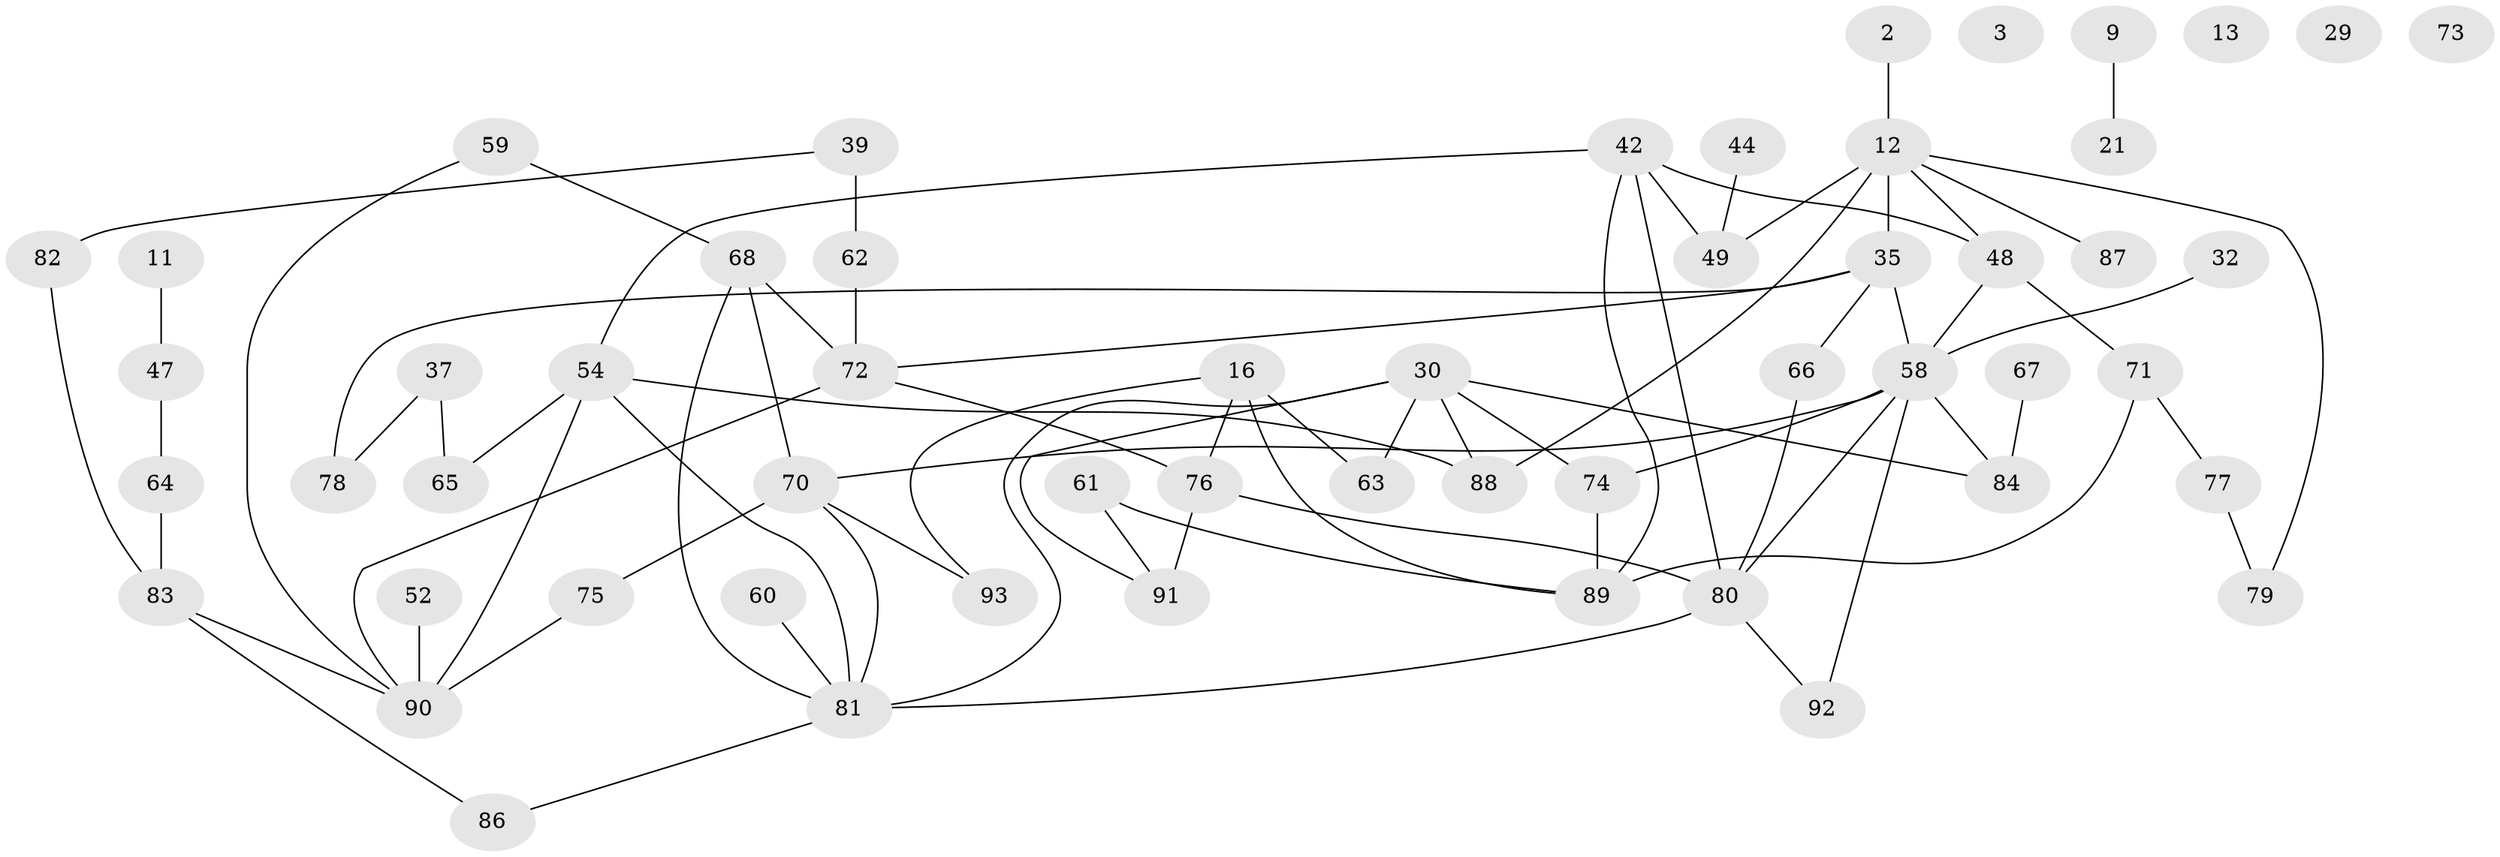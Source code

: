// original degree distribution, {3: 0.23655913978494625, 1: 0.16129032258064516, 0: 0.043010752688172046, 5: 0.06451612903225806, 4: 0.15053763440860216, 2: 0.27956989247311825, 8: 0.010752688172043012, 6: 0.043010752688172046, 7: 0.010752688172043012}
// Generated by graph-tools (version 1.1) at 2025/43/03/04/25 21:43:27]
// undirected, 55 vertices, 77 edges
graph export_dot {
graph [start="1"]
  node [color=gray90,style=filled];
  2;
  3;
  9;
  11;
  12;
  13;
  16;
  21;
  29;
  30 [super="+17"];
  32;
  35 [super="+31"];
  37;
  39;
  42;
  44;
  47;
  48 [super="+19"];
  49 [super="+33"];
  52;
  54 [super="+41+45"];
  58 [super="+57"];
  59;
  60;
  61;
  62 [super="+7"];
  63;
  64;
  65;
  66;
  67;
  68 [super="+26"];
  70 [super="+34"];
  71;
  72 [super="+55"];
  73;
  74;
  75 [super="+14"];
  76 [super="+56"];
  77;
  78;
  79;
  80 [super="+4+36+43+69"];
  81 [super="+10+40"];
  82 [super="+46"];
  83;
  84 [super="+50"];
  86;
  87;
  88;
  89 [super="+6+8+27"];
  90 [super="+28+85"];
  91 [super="+18+53"];
  92;
  93;
  2 -- 12;
  9 -- 21;
  11 -- 47;
  12 -- 48;
  12 -- 49 [weight=2];
  12 -- 79;
  12 -- 87;
  12 -- 88;
  12 -- 35;
  16 -- 63;
  16 -- 76;
  16 -- 93;
  16 -- 89;
  30 -- 63 [weight=2];
  30 -- 74;
  30 -- 88;
  30 -- 84 [weight=2];
  30 -- 91;
  30 -- 81;
  32 -- 58;
  35 -- 58 [weight=3];
  35 -- 66;
  35 -- 78;
  35 -- 72;
  37 -- 65;
  37 -- 78;
  39 -- 62 [weight=2];
  39 -- 82;
  42 -- 49;
  42 -- 54;
  42 -- 89;
  42 -- 48 [weight=2];
  42 -- 80;
  44 -- 49;
  47 -- 64;
  48 -- 58 [weight=2];
  48 -- 71;
  52 -- 90;
  54 -- 81 [weight=2];
  54 -- 90 [weight=2];
  54 -- 88;
  54 -- 65;
  58 -- 70 [weight=2];
  58 -- 74;
  58 -- 84;
  58 -- 92;
  58 -- 80;
  59 -- 68;
  59 -- 90;
  60 -- 81;
  61 -- 89;
  61 -- 91;
  62 -- 72;
  64 -- 83;
  66 -- 80;
  67 -- 84;
  68 -- 72 [weight=2];
  68 -- 70;
  68 -- 81;
  70 -- 81;
  70 -- 75;
  70 -- 93;
  71 -- 77;
  71 -- 89;
  72 -- 90;
  72 -- 76;
  74 -- 89;
  75 -- 90;
  76 -- 91;
  76 -- 80 [weight=2];
  77 -- 79;
  80 -- 81 [weight=2];
  80 -- 92;
  81 -- 86;
  82 -- 83;
  83 -- 86;
  83 -- 90;
}
